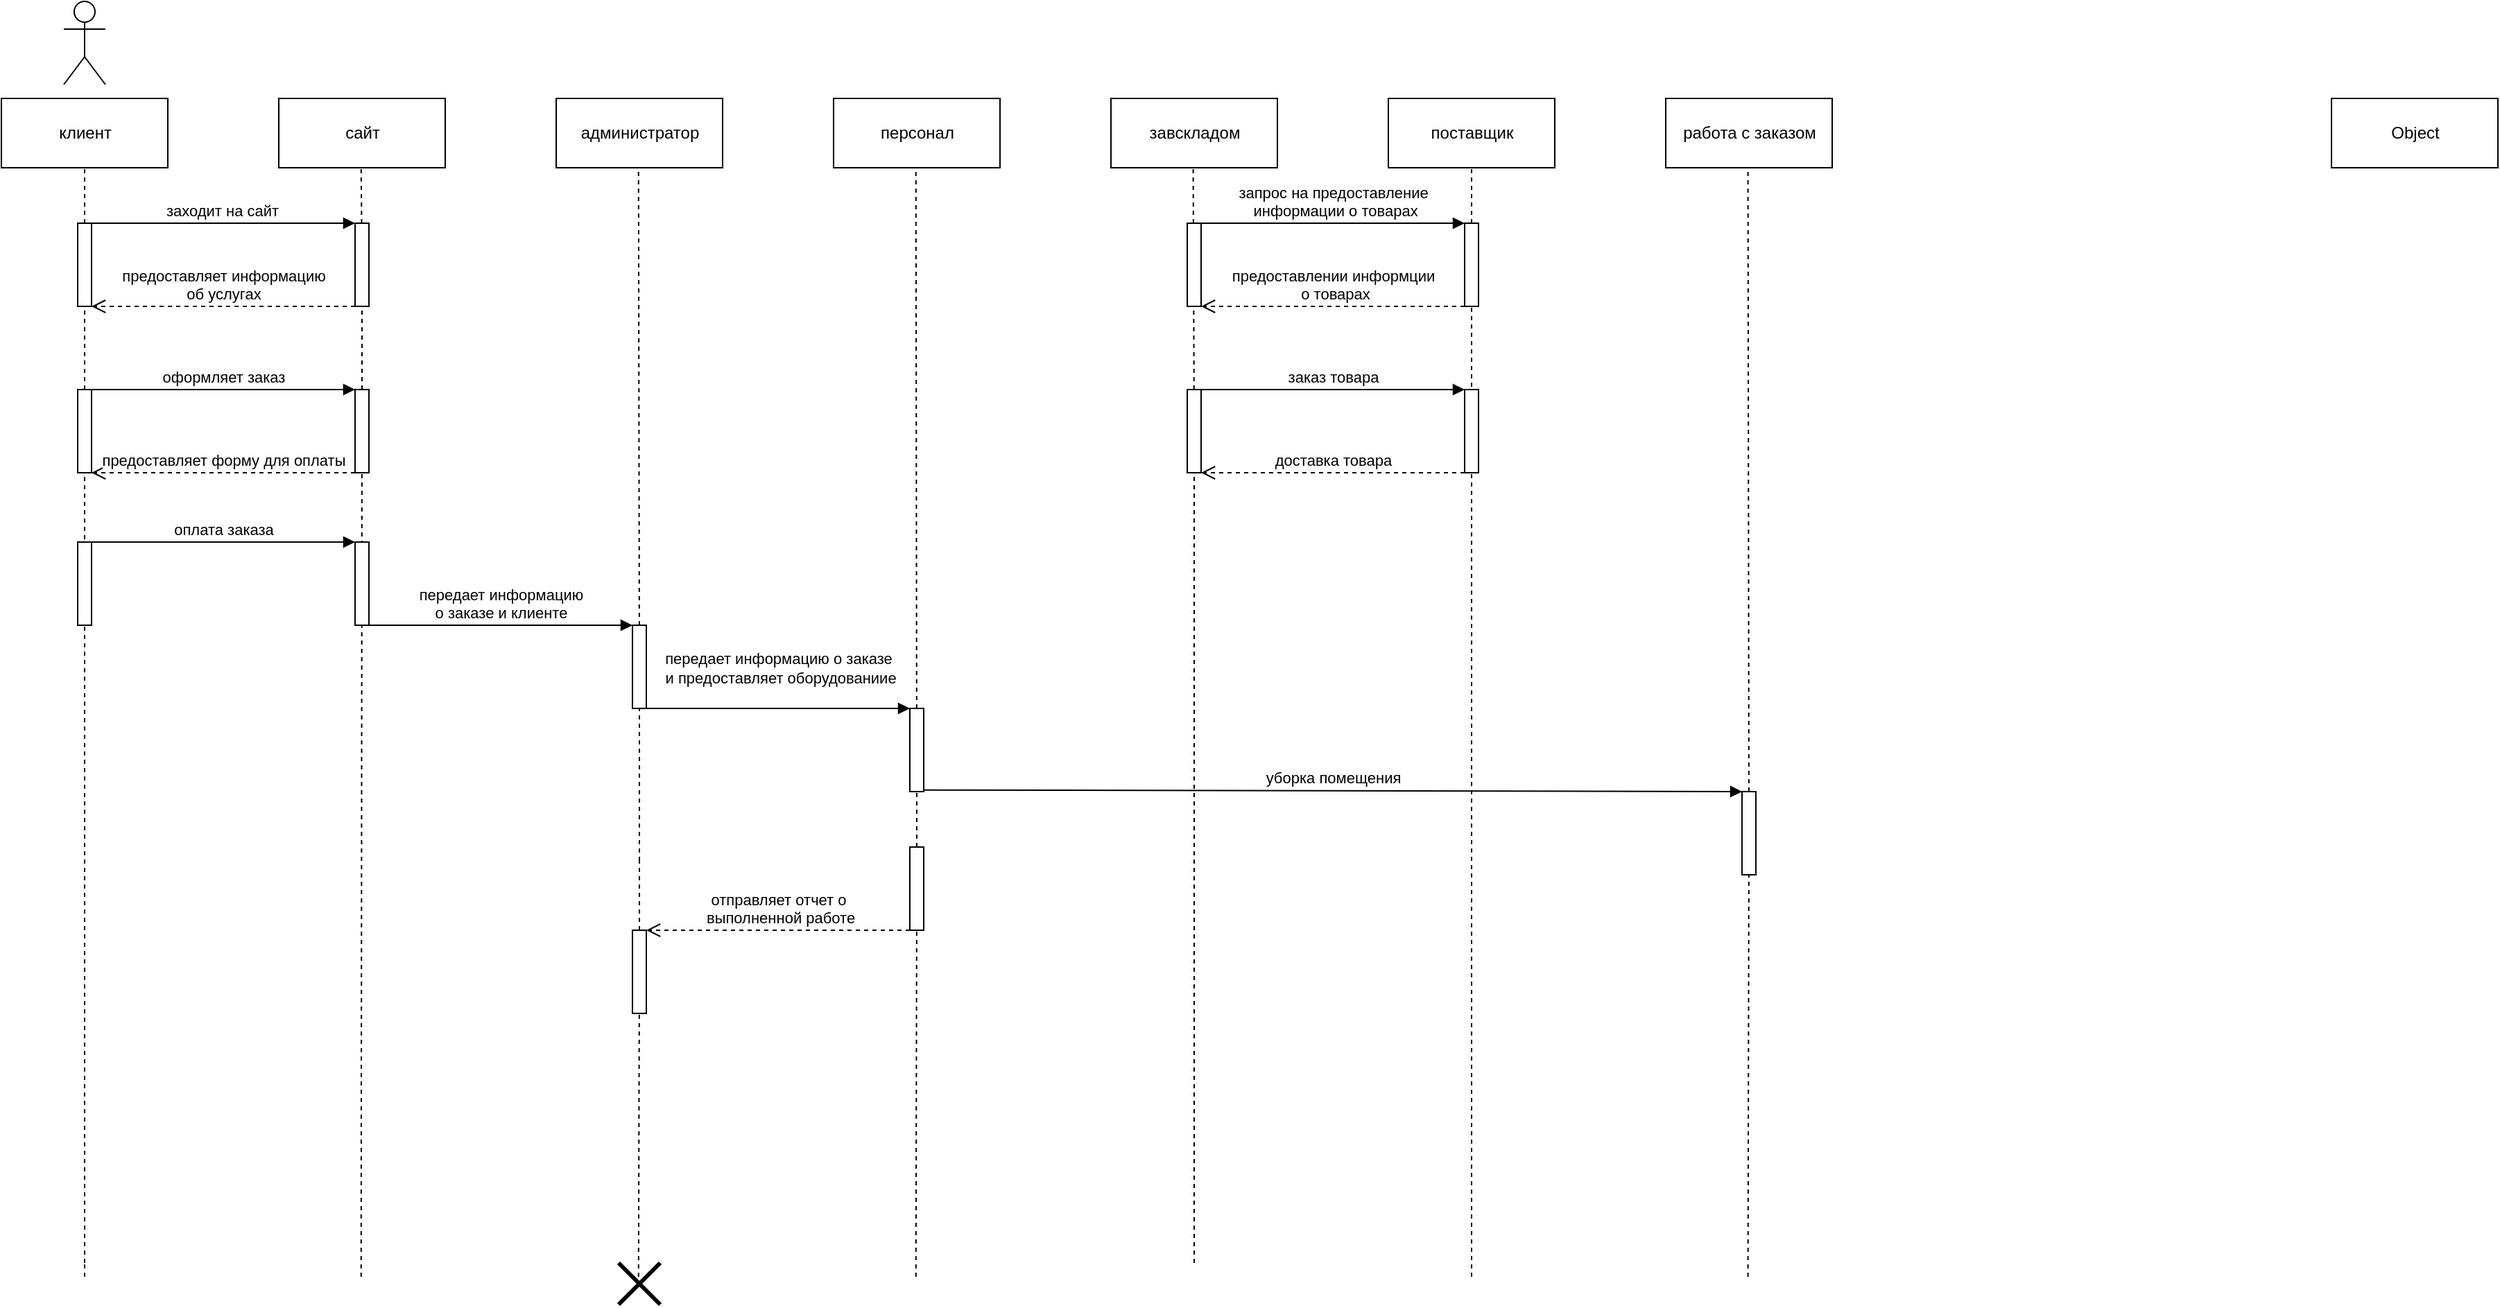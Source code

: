 <mxfile version="20.5.3" type="device"><diagram id="fXocjRjeaGLRE0Sfqcw3" name="Страница 1"><mxGraphModel dx="2294" dy="831" grid="1" gridSize="10" guides="1" tooltips="1" connect="1" arrows="1" fold="1" page="1" pageScale="1" pageWidth="827" pageHeight="1169" math="0" shadow="0"><root><mxCell id="0"/><mxCell id="1" parent="0"/><mxCell id="-OhT51ininjkh8Cdwc4z-78" value="" style="shape=umlActor;verticalLabelPosition=bottom;verticalAlign=top;html=1;" vertex="1" parent="1"><mxGeometry x="-55" y="310" width="30" height="60" as="geometry"/></mxCell><mxCell id="-OhT51ininjkh8Cdwc4z-79" value="клиент" style="html=1;" vertex="1" parent="1"><mxGeometry x="-100" y="380" width="120" height="50" as="geometry"/></mxCell><mxCell id="-OhT51ininjkh8Cdwc4z-80" value="работа с заказом" style="html=1;" vertex="1" parent="1"><mxGeometry x="1100" y="380" width="120" height="50" as="geometry"/></mxCell><mxCell id="-OhT51ininjkh8Cdwc4z-81" value="завскладом" style="html=1;" vertex="1" parent="1"><mxGeometry x="700" y="380" width="120" height="50" as="geometry"/></mxCell><mxCell id="-OhT51ininjkh8Cdwc4z-82" value="персонал" style="html=1;" vertex="1" parent="1"><mxGeometry x="500" y="380" width="120" height="50" as="geometry"/></mxCell><mxCell id="-OhT51ininjkh8Cdwc4z-83" value="администратор" style="html=1;" vertex="1" parent="1"><mxGeometry x="300" y="380" width="120" height="50" as="geometry"/></mxCell><mxCell id="-OhT51ininjkh8Cdwc4z-84" value="сайт" style="html=1;" vertex="1" parent="1"><mxGeometry x="100" y="380" width="120" height="50" as="geometry"/></mxCell><mxCell id="-OhT51ininjkh8Cdwc4z-85" value="поставщик" style="html=1;" vertex="1" parent="1"><mxGeometry x="900" y="380" width="120" height="50" as="geometry"/></mxCell><mxCell id="-OhT51ininjkh8Cdwc4z-86" value="Object" style="html=1;" vertex="1" parent="1"><mxGeometry x="1580" y="380" width="120" height="50" as="geometry"/></mxCell><mxCell id="-OhT51ininjkh8Cdwc4z-87" value="" style="endArrow=none;dashed=1;html=1;rounded=0;startArrow=none;" edge="1" parent="1" target="-OhT51ininjkh8Cdwc4z-79"><mxGeometry width="50" height="50" relative="1" as="geometry"><mxPoint x="-40" y="890" as="sourcePoint"/><mxPoint x="130" y="560" as="targetPoint"/></mxGeometry></mxCell><mxCell id="-OhT51ininjkh8Cdwc4z-88" value="" style="endArrow=none;dashed=1;html=1;rounded=0;startArrow=none;" edge="1" parent="1" source="-OhT51ininjkh8Cdwc4z-102"><mxGeometry width="50" height="50" relative="1" as="geometry"><mxPoint x="159.38" y="1230" as="sourcePoint"/><mxPoint x="159.38" y="430" as="targetPoint"/></mxGeometry></mxCell><mxCell id="-OhT51ininjkh8Cdwc4z-89" value="" style="endArrow=none;dashed=1;html=1;rounded=0;startArrow=none;" edge="1" parent="1" source="-OhT51ininjkh8Cdwc4z-107"><mxGeometry width="50" height="50" relative="1" as="geometry"><mxPoint x="359.38" y="1230" as="sourcePoint"/><mxPoint x="359.38" y="430" as="targetPoint"/></mxGeometry></mxCell><mxCell id="-OhT51ininjkh8Cdwc4z-90" value="" style="endArrow=none;dashed=1;html=1;rounded=0;startArrow=none;" edge="1" parent="1"><mxGeometry width="50" height="50" relative="1" as="geometry"><mxPoint x="559.916" y="820" as="sourcePoint"/><mxPoint x="559.37" y="430" as="targetPoint"/></mxGeometry></mxCell><mxCell id="-OhT51ininjkh8Cdwc4z-91" value="" style="endArrow=none;dashed=1;html=1;rounded=0;startArrow=none;" edge="1" parent="1" source="-OhT51ininjkh8Cdwc4z-126"><mxGeometry width="50" height="50" relative="1" as="geometry"><mxPoint x="759.29" y="1230" as="sourcePoint"/><mxPoint x="759.29" y="430" as="targetPoint"/></mxGeometry></mxCell><mxCell id="-OhT51ininjkh8Cdwc4z-92" value="" style="endArrow=none;dashed=1;html=1;rounded=0;startArrow=none;" edge="1" parent="1" source="-OhT51ininjkh8Cdwc4z-110"><mxGeometry width="50" height="50" relative="1" as="geometry"><mxPoint x="960" y="1230" as="sourcePoint"/><mxPoint x="960" y="430" as="targetPoint"/></mxGeometry></mxCell><mxCell id="-OhT51ininjkh8Cdwc4z-93" value="" style="endArrow=none;dashed=1;html=1;rounded=0;startArrow=none;" edge="1" parent="1" source="-OhT51ininjkh8Cdwc4z-133"><mxGeometry width="50" height="50" relative="1" as="geometry"><mxPoint x="1159.29" y="1230" as="sourcePoint"/><mxPoint x="1159.29" y="430" as="targetPoint"/></mxGeometry></mxCell><mxCell id="-OhT51ininjkh8Cdwc4z-94" value="" style="rounded=0;whiteSpace=wrap;html=1;" vertex="1" parent="1"><mxGeometry x="-45" y="470" width="10" height="60" as="geometry"/></mxCell><mxCell id="-OhT51ininjkh8Cdwc4z-95" value="заходит на сайт" style="html=1;verticalAlign=bottom;endArrow=block;rounded=0;exitX=0.75;exitY=0;exitDx=0;exitDy=0;entryX=0;entryY=0;entryDx=0;entryDy=0;" edge="1" parent="1" source="-OhT51ininjkh8Cdwc4z-94" target="-OhT51ininjkh8Cdwc4z-102"><mxGeometry width="80" relative="1" as="geometry"><mxPoint x="130" y="620" as="sourcePoint"/><mxPoint x="210" y="620" as="targetPoint"/></mxGeometry></mxCell><mxCell id="-OhT51ininjkh8Cdwc4z-96" value="" style="rounded=0;whiteSpace=wrap;html=1;" vertex="1" parent="1"><mxGeometry x="-45" y="590" width="10" height="60" as="geometry"/></mxCell><mxCell id="-OhT51ininjkh8Cdwc4z-97" value="предоставляет информацию &lt;br&gt;об услугах" style="html=1;verticalAlign=bottom;endArrow=open;dashed=1;endSize=8;rounded=0;entryX=1;entryY=1;entryDx=0;entryDy=0;exitX=0;exitY=1;exitDx=0;exitDy=0;" edge="1" parent="1" source="-OhT51ininjkh8Cdwc4z-102" target="-OhT51ininjkh8Cdwc4z-94"><mxGeometry relative="1" as="geometry"><mxPoint x="150" y="540" as="sourcePoint"/><mxPoint x="70" y="540" as="targetPoint"/></mxGeometry></mxCell><mxCell id="-OhT51ininjkh8Cdwc4z-98" value="оформляет заказ" style="html=1;verticalAlign=bottom;endArrow=block;rounded=0;exitX=1;exitY=0;exitDx=0;exitDy=0;entryX=0;entryY=0;entryDx=0;entryDy=0;" edge="1" parent="1" source="-OhT51ininjkh8Cdwc4z-96" target="-OhT51ininjkh8Cdwc4z-104"><mxGeometry width="80" relative="1" as="geometry"><mxPoint x="-35" y="649.52" as="sourcePoint"/><mxPoint x="155" y="649.52" as="targetPoint"/></mxGeometry></mxCell><mxCell id="-OhT51ininjkh8Cdwc4z-99" value="" style="rounded=0;whiteSpace=wrap;html=1;" vertex="1" parent="1"><mxGeometry x="-45" y="700" width="10" height="60" as="geometry"/></mxCell><mxCell id="-OhT51ininjkh8Cdwc4z-100" value="предоставляет форму для оплаты" style="html=1;verticalAlign=bottom;endArrow=open;dashed=1;endSize=8;rounded=0;entryX=1;entryY=0;entryDx=0;entryDy=0;exitX=0;exitY=1;exitDx=0;exitDy=0;" edge="1" parent="1"><mxGeometry relative="1" as="geometry"><mxPoint x="155" y="650" as="sourcePoint"/><mxPoint x="-35" y="650" as="targetPoint"/></mxGeometry></mxCell><mxCell id="-OhT51ininjkh8Cdwc4z-101" value="оплата заказа" style="html=1;verticalAlign=bottom;endArrow=block;rounded=0;exitX=1;exitY=1;exitDx=0;exitDy=0;entryX=0;entryY=0;entryDx=0;entryDy=0;" edge="1" parent="1"><mxGeometry width="80" relative="1" as="geometry"><mxPoint x="-35" y="700.0" as="sourcePoint"/><mxPoint x="155" y="700.0" as="targetPoint"/></mxGeometry></mxCell><mxCell id="-OhT51ininjkh8Cdwc4z-102" value="" style="rounded=0;whiteSpace=wrap;html=1;" vertex="1" parent="1"><mxGeometry x="155" y="470" width="10" height="60" as="geometry"/></mxCell><mxCell id="-OhT51ininjkh8Cdwc4z-103" value="" style="endArrow=none;dashed=1;html=1;rounded=0;startArrow=none;" edge="1" parent="1" source="-OhT51ininjkh8Cdwc4z-104" target="-OhT51ininjkh8Cdwc4z-102"><mxGeometry width="50" height="50" relative="1" as="geometry"><mxPoint x="159.38" y="1230" as="sourcePoint"/><mxPoint x="159.38" y="430" as="targetPoint"/></mxGeometry></mxCell><mxCell id="-OhT51ininjkh8Cdwc4z-104" value="" style="rounded=0;whiteSpace=wrap;html=1;" vertex="1" parent="1"><mxGeometry x="155" y="590" width="10" height="60" as="geometry"/></mxCell><mxCell id="-OhT51ininjkh8Cdwc4z-105" value="" style="endArrow=none;dashed=1;html=1;rounded=0;" edge="1" parent="1" target="-OhT51ininjkh8Cdwc4z-104"><mxGeometry width="50" height="50" relative="1" as="geometry"><mxPoint x="159.38" y="1230" as="sourcePoint"/><mxPoint x="159.975" y="530" as="targetPoint"/></mxGeometry></mxCell><mxCell id="-OhT51ininjkh8Cdwc4z-106" value="" style="rounded=0;whiteSpace=wrap;html=1;" vertex="1" parent="1"><mxGeometry x="155" y="700" width="10" height="60" as="geometry"/></mxCell><mxCell id="-OhT51ininjkh8Cdwc4z-107" value="" style="rounded=0;whiteSpace=wrap;html=1;" vertex="1" parent="1"><mxGeometry x="355" y="760" width="10" height="60" as="geometry"/></mxCell><mxCell id="-OhT51ininjkh8Cdwc4z-108" value="" style="endArrow=none;dashed=1;html=1;rounded=0;startArrow=none;" edge="1" parent="1" target="-OhT51ininjkh8Cdwc4z-107"><mxGeometry width="50" height="50" relative="1" as="geometry"><mxPoint x="360" y="930" as="sourcePoint"/><mxPoint x="359.38" y="430" as="targetPoint"/></mxGeometry></mxCell><mxCell id="-OhT51ininjkh8Cdwc4z-109" value="передает информацию &lt;br&gt;о заказе и клиенте" style="html=1;verticalAlign=bottom;endArrow=block;rounded=0;exitX=1;exitY=1;exitDx=0;exitDy=0;entryX=0;entryY=0;entryDx=0;entryDy=0;" edge="1" parent="1"><mxGeometry width="80" relative="1" as="geometry"><mxPoint x="165" y="760" as="sourcePoint"/><mxPoint x="355" y="760" as="targetPoint"/></mxGeometry></mxCell><mxCell id="-OhT51ininjkh8Cdwc4z-110" value="" style="rounded=0;whiteSpace=wrap;html=1;" vertex="1" parent="1"><mxGeometry x="955" y="470" width="10" height="60" as="geometry"/></mxCell><mxCell id="-OhT51ininjkh8Cdwc4z-111" value="" style="endArrow=none;dashed=1;html=1;rounded=0;" edge="1" parent="1" target="-OhT51ininjkh8Cdwc4z-110"><mxGeometry width="50" height="50" relative="1" as="geometry"><mxPoint x="960" y="1230" as="sourcePoint"/><mxPoint x="960" y="430" as="targetPoint"/></mxGeometry></mxCell><mxCell id="-OhT51ininjkh8Cdwc4z-112" value="" style="rounded=0;whiteSpace=wrap;html=1;" vertex="1" parent="1"><mxGeometry x="755" y="470" width="10" height="60" as="geometry"/></mxCell><mxCell id="-OhT51ininjkh8Cdwc4z-113" value="запрос на предоставление&lt;br&gt;&amp;nbsp;информации о товарах" style="html=1;verticalAlign=bottom;endArrow=block;rounded=0;exitX=1;exitY=1;exitDx=0;exitDy=0;entryX=0;entryY=0;entryDx=0;entryDy=0;" edge="1" parent="1"><mxGeometry width="80" relative="1" as="geometry"><mxPoint x="765.0" y="470" as="sourcePoint"/><mxPoint x="955.0" y="470" as="targetPoint"/></mxGeometry></mxCell><mxCell id="-OhT51ininjkh8Cdwc4z-114" value="предоставлении информции&lt;br&gt;&amp;nbsp;о товарах" style="html=1;verticalAlign=bottom;endArrow=open;dashed=1;endSize=8;rounded=0;exitX=0;exitY=1;exitDx=0;exitDy=0;entryX=1;entryY=1;entryDx=0;entryDy=0;" edge="1" parent="1" source="-OhT51ininjkh8Cdwc4z-110" target="-OhT51ininjkh8Cdwc4z-112"><mxGeometry relative="1" as="geometry"><mxPoint x="860" y="590" as="sourcePoint"/><mxPoint x="780" y="590" as="targetPoint"/></mxGeometry></mxCell><mxCell id="-OhT51ininjkh8Cdwc4z-115" value="" style="endArrow=none;dashed=1;html=1;rounded=0;startArrow=none;entryX=0.5;entryY=1;entryDx=0;entryDy=0;" edge="1" parent="1" source="-OhT51ininjkh8Cdwc4z-122" target="-OhT51ininjkh8Cdwc4z-119"><mxGeometry width="50" height="50" relative="1" as="geometry"><mxPoint x="560" y="960" as="sourcePoint"/><mxPoint x="560" y="940" as="targetPoint"/></mxGeometry></mxCell><mxCell id="-OhT51ininjkh8Cdwc4z-116" value="передает информацию о заказе&lt;br&gt;&amp;nbsp;и предоставляет оборудованиие&lt;b&gt;&lt;br&gt;&lt;/b&gt;&amp;nbsp;" style="html=1;verticalAlign=bottom;endArrow=block;rounded=0;exitX=1;exitY=1;exitDx=0;exitDy=0;entryX=0;entryY=0;entryDx=0;entryDy=0;" edge="1" parent="1"><mxGeometry width="80" relative="1" as="geometry"><mxPoint x="365" y="820" as="sourcePoint"/><mxPoint x="555" y="820" as="targetPoint"/><mxPoint as="offset"/></mxGeometry></mxCell><mxCell id="-OhT51ininjkh8Cdwc4z-117" value="" style="endArrow=none;dashed=1;html=1;rounded=0;startArrow=none;" edge="1" parent="1" source="-OhT51ininjkh8Cdwc4z-122"><mxGeometry width="50" height="50" relative="1" as="geometry"><mxPoint x="559.37" y="1230" as="sourcePoint"/><mxPoint x="560" y="960" as="targetPoint"/></mxGeometry></mxCell><mxCell id="-OhT51ininjkh8Cdwc4z-118" value="" style="endArrow=none;dashed=1;html=1;rounded=0;startArrow=none;" edge="1" parent="1" source="-OhT51ininjkh8Cdwc4z-123"><mxGeometry width="50" height="50" relative="1" as="geometry"><mxPoint x="359.38" y="1230" as="sourcePoint"/><mxPoint x="360" y="930" as="targetPoint"/></mxGeometry></mxCell><mxCell id="-OhT51ininjkh8Cdwc4z-119" value="" style="rounded=0;whiteSpace=wrap;html=1;" vertex="1" parent="1"><mxGeometry x="555" y="820" width="10" height="60" as="geometry"/></mxCell><mxCell id="-OhT51ininjkh8Cdwc4z-120" value="" style="endArrow=none;dashed=1;html=1;rounded=0;startArrow=none;" edge="1" parent="1"><mxGeometry width="50" height="50" relative="1" as="geometry"><mxPoint x="-40" y="1220" as="sourcePoint"/><mxPoint x="-40" y="890" as="targetPoint"/></mxGeometry></mxCell><mxCell id="-OhT51ininjkh8Cdwc4z-121" value="" style="endArrow=none;dashed=1;html=1;rounded=0;" edge="1" parent="1" target="-OhT51ininjkh8Cdwc4z-122"><mxGeometry width="50" height="50" relative="1" as="geometry"><mxPoint x="559.37" y="1230" as="sourcePoint"/><mxPoint x="560" y="960" as="targetPoint"/></mxGeometry></mxCell><mxCell id="-OhT51ininjkh8Cdwc4z-122" value="" style="rounded=0;whiteSpace=wrap;html=1;" vertex="1" parent="1"><mxGeometry x="555" y="920" width="10" height="60" as="geometry"/></mxCell><mxCell id="-OhT51ininjkh8Cdwc4z-123" value="" style="rounded=0;whiteSpace=wrap;html=1;" vertex="1" parent="1"><mxGeometry x="355" y="980" width="10" height="60" as="geometry"/></mxCell><mxCell id="-OhT51ininjkh8Cdwc4z-124" value="" style="endArrow=none;dashed=1;html=1;rounded=0;" edge="1" parent="1" target="-OhT51ininjkh8Cdwc4z-123"><mxGeometry width="50" height="50" relative="1" as="geometry"><mxPoint x="359.38" y="1230" as="sourcePoint"/><mxPoint x="360" y="930" as="targetPoint"/></mxGeometry></mxCell><mxCell id="-OhT51ininjkh8Cdwc4z-125" value="отправляет отчет о&lt;br&gt;&amp;nbsp;выполненной работе" style="html=1;verticalAlign=bottom;endArrow=open;dashed=1;endSize=8;rounded=0;entryX=1;entryY=0;entryDx=0;entryDy=0;exitX=0;exitY=1;exitDx=0;exitDy=0;" edge="1" parent="1"><mxGeometry relative="1" as="geometry"><mxPoint x="555.0" y="980" as="sourcePoint"/><mxPoint x="365.0" y="980" as="targetPoint"/></mxGeometry></mxCell><mxCell id="-OhT51ininjkh8Cdwc4z-126" value="" style="rounded=0;whiteSpace=wrap;html=1;" vertex="1" parent="1"><mxGeometry x="755" y="590" width="10" height="60" as="geometry"/></mxCell><mxCell id="-OhT51ininjkh8Cdwc4z-127" value="" style="endArrow=none;dashed=1;html=1;rounded=0;startArrow=none;" edge="1" parent="1" target="-OhT51ininjkh8Cdwc4z-126"><mxGeometry width="50" height="50" relative="1" as="geometry"><mxPoint x="760" y="1220" as="sourcePoint"/><mxPoint x="759.29" y="430" as="targetPoint"/></mxGeometry></mxCell><mxCell id="-OhT51ininjkh8Cdwc4z-128" value="" style="rounded=0;whiteSpace=wrap;html=1;" vertex="1" parent="1"><mxGeometry x="955" y="590" width="10" height="60" as="geometry"/></mxCell><mxCell id="-OhT51ininjkh8Cdwc4z-129" value="заказ товара" style="html=1;verticalAlign=bottom;endArrow=block;rounded=0;exitX=1;exitY=1;exitDx=0;exitDy=0;entryX=0;entryY=0;entryDx=0;entryDy=0;" edge="1" parent="1"><mxGeometry width="80" relative="1" as="geometry"><mxPoint x="765.0" y="590" as="sourcePoint"/><mxPoint x="955.0" y="590" as="targetPoint"/></mxGeometry></mxCell><mxCell id="-OhT51ininjkh8Cdwc4z-130" value="доставка товара" style="html=1;verticalAlign=bottom;endArrow=open;dashed=1;endSize=8;rounded=0;exitX=0;exitY=1;exitDx=0;exitDy=0;entryX=1;entryY=1;entryDx=0;entryDy=0;" edge="1" parent="1"><mxGeometry relative="1" as="geometry"><mxPoint x="955" y="650" as="sourcePoint"/><mxPoint x="765" y="650" as="targetPoint"/></mxGeometry></mxCell><mxCell id="-OhT51ininjkh8Cdwc4z-131" value="" style="endArrow=none;dashed=1;html=1;rounded=0;" edge="1" parent="1"><mxGeometry width="50" height="50" relative="1" as="geometry"><mxPoint x="-40.0" y="1230" as="sourcePoint"/><mxPoint x="-40.0" y="1220" as="targetPoint"/></mxGeometry></mxCell><mxCell id="-OhT51ininjkh8Cdwc4z-132" value="" style="shape=umlDestroy;whiteSpace=wrap;html=1;strokeWidth=3;strokeColor=default;" vertex="1" parent="1"><mxGeometry x="345" y="1220" width="30" height="30" as="geometry"/></mxCell><mxCell id="-OhT51ininjkh8Cdwc4z-133" value="" style="rounded=0;whiteSpace=wrap;html=1;" vertex="1" parent="1"><mxGeometry x="1155" y="880" width="10" height="60" as="geometry"/></mxCell><mxCell id="-OhT51ininjkh8Cdwc4z-134" value="" style="endArrow=none;dashed=1;html=1;rounded=0;" edge="1" parent="1" target="-OhT51ininjkh8Cdwc4z-133"><mxGeometry width="50" height="50" relative="1" as="geometry"><mxPoint x="1159.29" y="1230" as="sourcePoint"/><mxPoint x="1159.29" y="430" as="targetPoint"/></mxGeometry></mxCell><mxCell id="-OhT51ininjkh8Cdwc4z-135" value="уборка помещения" style="html=1;verticalAlign=bottom;endArrow=block;rounded=0;exitX=1;exitY=1;exitDx=0;exitDy=0;entryX=0;entryY=0;entryDx=0;entryDy=0;" edge="1" parent="1" target="-OhT51ininjkh8Cdwc4z-133"><mxGeometry width="80" relative="1" as="geometry"><mxPoint x="565.0" y="878.82" as="sourcePoint"/><mxPoint x="755.0" y="878.82" as="targetPoint"/></mxGeometry></mxCell></root></mxGraphModel></diagram></mxfile>
